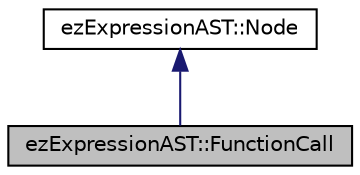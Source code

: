 digraph "ezExpressionAST::FunctionCall"
{
 // LATEX_PDF_SIZE
  edge [fontname="Helvetica",fontsize="10",labelfontname="Helvetica",labelfontsize="10"];
  node [fontname="Helvetica",fontsize="10",shape=record];
  Node1 [label="ezExpressionAST::FunctionCall",height=0.2,width=0.4,color="black", fillcolor="grey75", style="filled", fontcolor="black",tooltip=" "];
  Node2 -> Node1 [dir="back",color="midnightblue",fontsize="10",style="solid",fontname="Helvetica"];
  Node2 [label="ezExpressionAST::Node",height=0.2,width=0.4,color="black", fillcolor="white", style="filled",URL="$d2/d95/structez_expression_a_s_t_1_1_node.htm",tooltip=" "];
}
